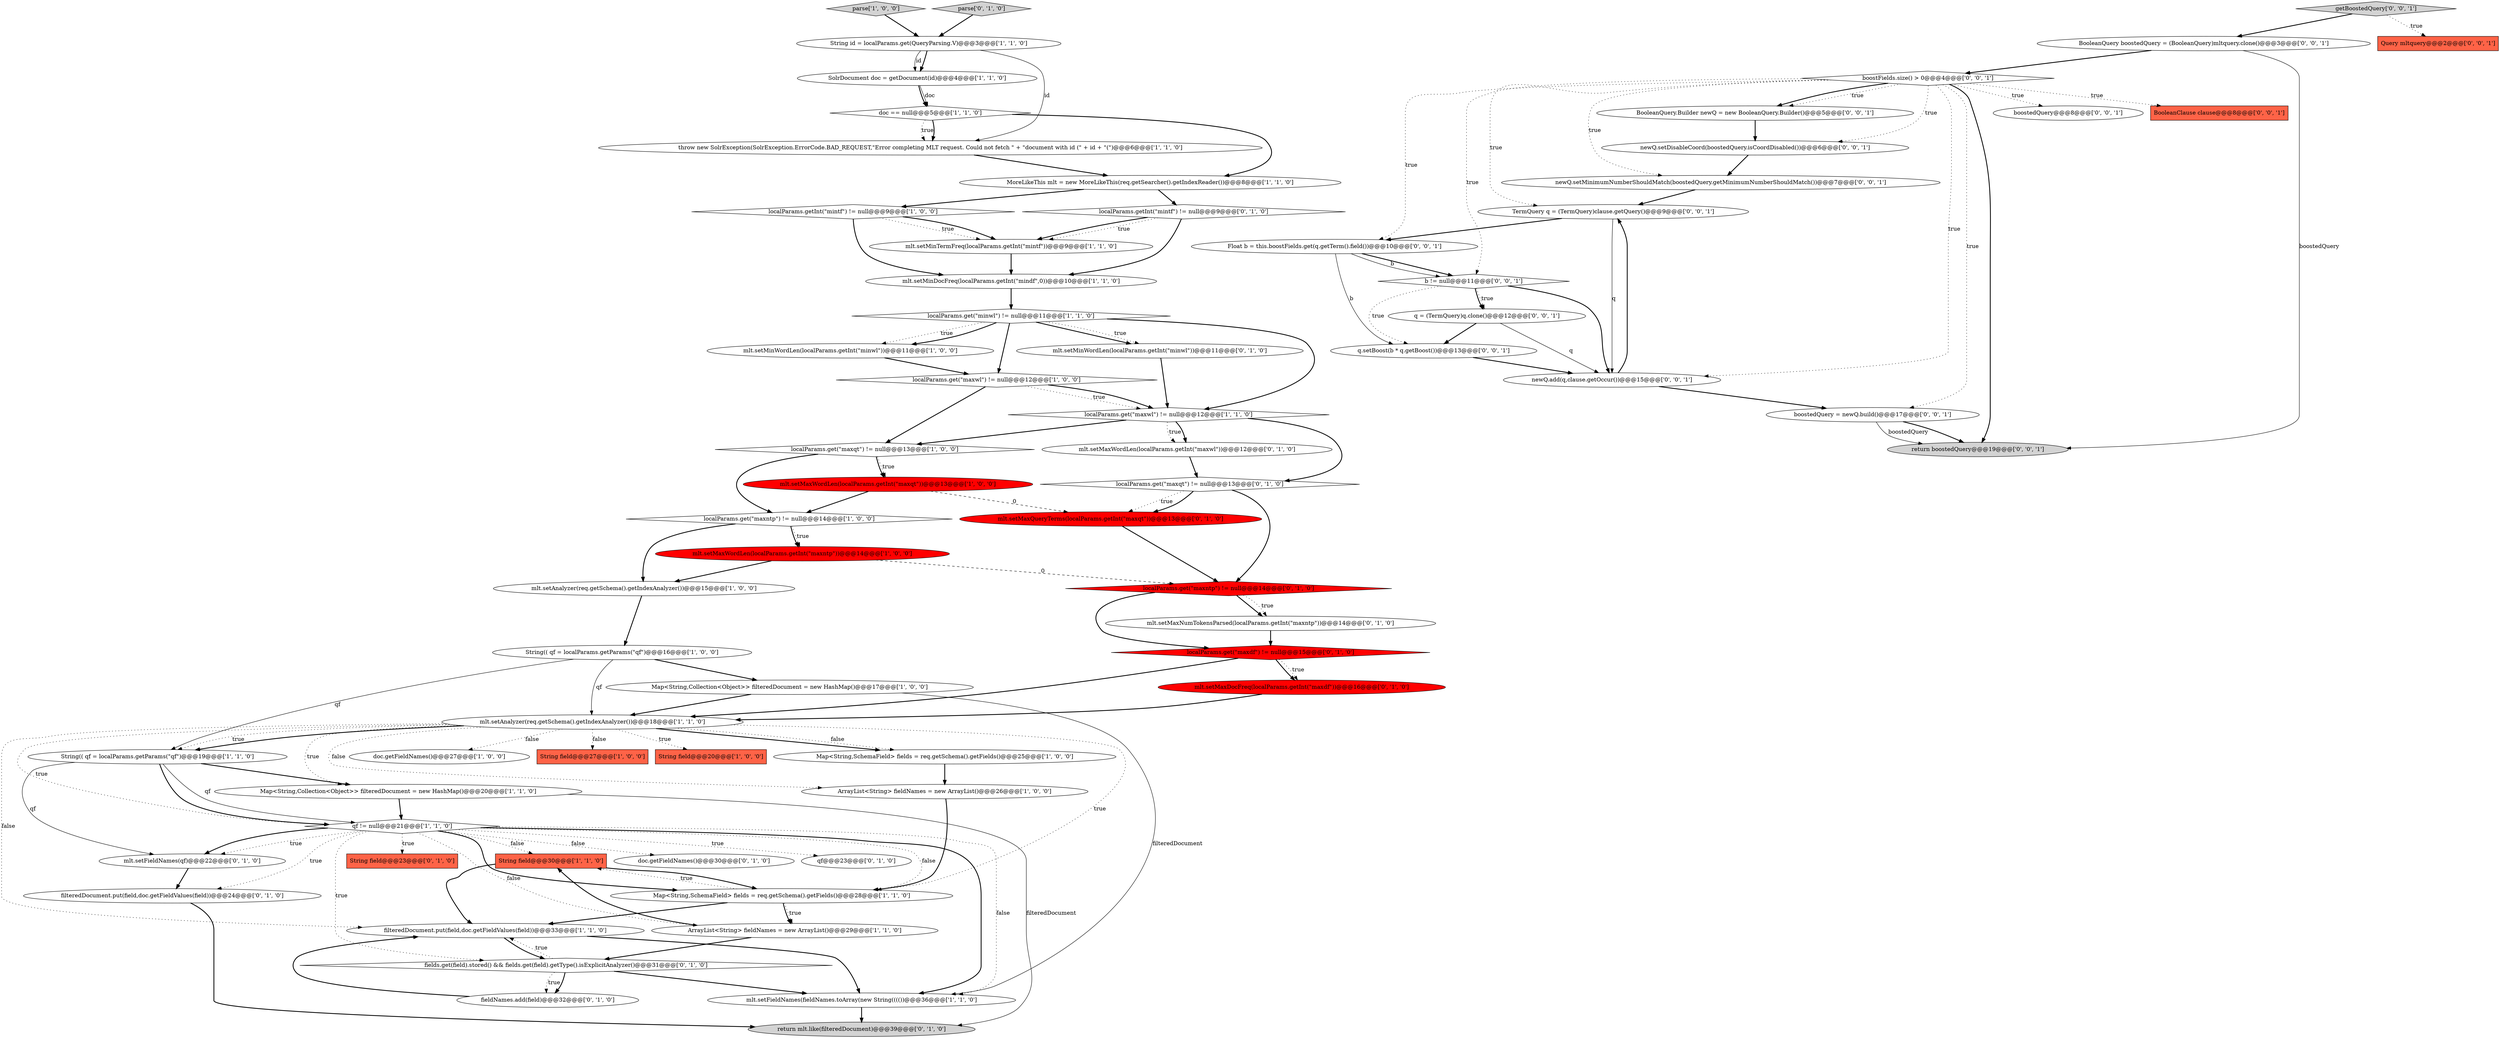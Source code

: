 digraph {
37 [style = filled, label = "mlt.setMaxWordLen(localParams.getInt(\"maxwl\"))@@@12@@@['0', '1', '0']", fillcolor = white, shape = ellipse image = "AAA0AAABBB2BBB"];
46 [style = filled, label = "localParams.get(\"maxntp\") != null@@@14@@@['0', '1', '0']", fillcolor = red, shape = diamond image = "AAA1AAABBB2BBB"];
54 [style = filled, label = "BooleanQuery.Builder newQ = new BooleanQuery.Builder()@@@5@@@['0', '0', '1']", fillcolor = white, shape = ellipse image = "AAA0AAABBB3BBB"];
8 [style = filled, label = "String field@@@30@@@['1', '1', '0']", fillcolor = tomato, shape = box image = "AAA0AAABBB1BBB"];
22 [style = filled, label = "throw new SolrException(SolrException.ErrorCode.BAD_REQUEST,\"Error completing MLT request. Could not fetch \" + \"document with id (\" + id + \"(\")@@@6@@@['1', '1', '0']", fillcolor = white, shape = ellipse image = "AAA0AAABBB1BBB"];
25 [style = filled, label = "String field@@@20@@@['1', '0', '0']", fillcolor = tomato, shape = box image = "AAA0AAABBB1BBB"];
24 [style = filled, label = "String(( qf = localParams.getParams(\"qf\")@@@16@@@['1', '0', '0']", fillcolor = white, shape = ellipse image = "AAA0AAABBB1BBB"];
13 [style = filled, label = "String(( qf = localParams.getParams(\"qf\")@@@19@@@['1', '1', '0']", fillcolor = white, shape = ellipse image = "AAA0AAABBB1BBB"];
20 [style = filled, label = "String id = localParams.get(QueryParsing.V)@@@3@@@['1', '1', '0']", fillcolor = white, shape = ellipse image = "AAA0AAABBB1BBB"];
67 [style = filled, label = "newQ.setDisableCoord(boostedQuery.isCoordDisabled())@@@6@@@['0', '0', '1']", fillcolor = white, shape = ellipse image = "AAA0AAABBB3BBB"];
41 [style = filled, label = "fields.get(field).stored() && fields.get(field).getType().isExplicitAnalyzer()@@@31@@@['0', '1', '0']", fillcolor = white, shape = diamond image = "AAA0AAABBB2BBB"];
5 [style = filled, label = "filteredDocument.put(field,doc.getFieldValues(field))@@@33@@@['1', '1', '0']", fillcolor = white, shape = ellipse image = "AAA0AAABBB1BBB"];
48 [style = filled, label = "localParams.get(\"maxdf\") != null@@@15@@@['0', '1', '0']", fillcolor = red, shape = diamond image = "AAA1AAABBB2BBB"];
9 [style = filled, label = "qf != null@@@21@@@['1', '1', '0']", fillcolor = white, shape = diamond image = "AAA0AAABBB1BBB"];
60 [style = filled, label = "newQ.add(q,clause.getOccur())@@@15@@@['0', '0', '1']", fillcolor = white, shape = ellipse image = "AAA0AAABBB3BBB"];
34 [style = filled, label = "filteredDocument.put(field,doc.getFieldValues(field))@@@24@@@['0', '1', '0']", fillcolor = white, shape = ellipse image = "AAA0AAABBB2BBB"];
0 [style = filled, label = "mlt.setAnalyzer(req.getSchema().getIndexAnalyzer())@@@18@@@['1', '1', '0']", fillcolor = white, shape = ellipse image = "AAA0AAABBB1BBB"];
68 [style = filled, label = "boostedQuery@@@8@@@['0', '0', '1']", fillcolor = white, shape = ellipse image = "AAA0AAABBB3BBB"];
35 [style = filled, label = "mlt.setMinWordLen(localParams.getInt(\"minwl\"))@@@11@@@['0', '1', '0']", fillcolor = white, shape = ellipse image = "AAA0AAABBB2BBB"];
1 [style = filled, label = "SolrDocument doc = getDocument(id)@@@4@@@['1', '1', '0']", fillcolor = white, shape = ellipse image = "AAA0AAABBB1BBB"];
10 [style = filled, label = "localParams.get(\"maxwl\") != null@@@12@@@['1', '0', '0']", fillcolor = white, shape = diamond image = "AAA0AAABBB1BBB"];
12 [style = filled, label = "parse['1', '0', '0']", fillcolor = lightgray, shape = diamond image = "AAA0AAABBB1BBB"];
66 [style = filled, label = "boostFields.size() > 0@@@4@@@['0', '0', '1']", fillcolor = white, shape = diamond image = "AAA0AAABBB3BBB"];
17 [style = filled, label = "mlt.setMinWordLen(localParams.getInt(\"minwl\"))@@@11@@@['1', '0', '0']", fillcolor = white, shape = ellipse image = "AAA0AAABBB1BBB"];
61 [style = filled, label = "TermQuery q = (TermQuery)clause.getQuery()@@@9@@@['0', '0', '1']", fillcolor = white, shape = ellipse image = "AAA0AAABBB3BBB"];
4 [style = filled, label = "localParams.getInt(\"mintf\") != null@@@9@@@['1', '0', '0']", fillcolor = white, shape = diamond image = "AAA0AAABBB1BBB"];
49 [style = filled, label = "localParams.getInt(\"mintf\") != null@@@9@@@['0', '1', '0']", fillcolor = white, shape = diamond image = "AAA0AAABBB2BBB"];
21 [style = filled, label = "localParams.get(\"minwl\") != null@@@11@@@['1', '1', '0']", fillcolor = white, shape = diamond image = "AAA0AAABBB1BBB"];
7 [style = filled, label = "localParams.get(\"maxntp\") != null@@@14@@@['1', '0', '0']", fillcolor = white, shape = diamond image = "AAA0AAABBB1BBB"];
55 [style = filled, label = "q.setBoost(b * q.getBoost())@@@13@@@['0', '0', '1']", fillcolor = white, shape = ellipse image = "AAA0AAABBB3BBB"];
57 [style = filled, label = "boostedQuery = newQ.build()@@@17@@@['0', '0', '1']", fillcolor = white, shape = ellipse image = "AAA0AAABBB3BBB"];
59 [style = filled, label = "BooleanClause clause@@@8@@@['0', '0', '1']", fillcolor = tomato, shape = box image = "AAA0AAABBB3BBB"];
23 [style = filled, label = "localParams.get(\"maxqt\") != null@@@13@@@['1', '0', '0']", fillcolor = white, shape = diamond image = "AAA0AAABBB1BBB"];
11 [style = filled, label = "ArrayList<String> fieldNames = new ArrayList()@@@29@@@['1', '1', '0']", fillcolor = white, shape = ellipse image = "AAA0AAABBB1BBB"];
3 [style = filled, label = "mlt.setFieldNames(fieldNames.toArray(new String(((())@@@36@@@['1', '1', '0']", fillcolor = white, shape = ellipse image = "AAA0AAABBB1BBB"];
36 [style = filled, label = "parse['0', '1', '0']", fillcolor = lightgray, shape = diamond image = "AAA0AAABBB2BBB"];
50 [style = filled, label = "mlt.setMaxDocFreq(localParams.getInt(\"maxdf\"))@@@16@@@['0', '1', '0']", fillcolor = red, shape = ellipse image = "AAA1AAABBB2BBB"];
56 [style = filled, label = "Query mltquery@@@2@@@['0', '0', '1']", fillcolor = tomato, shape = box image = "AAA0AAABBB3BBB"];
62 [style = filled, label = "newQ.setMinimumNumberShouldMatch(boostedQuery.getMinimumNumberShouldMatch())@@@7@@@['0', '0', '1']", fillcolor = white, shape = ellipse image = "AAA0AAABBB3BBB"];
29 [style = filled, label = "mlt.setMinDocFreq(localParams.getInt(\"mindf\",0))@@@10@@@['1', '1', '0']", fillcolor = white, shape = ellipse image = "AAA0AAABBB1BBB"];
33 [style = filled, label = "Map<String,Collection<Object>> filteredDocument = new HashMap()@@@20@@@['1', '1', '0']", fillcolor = white, shape = ellipse image = "AAA0AAABBB1BBB"];
52 [style = filled, label = "q = (TermQuery)q.clone()@@@12@@@['0', '0', '1']", fillcolor = white, shape = ellipse image = "AAA0AAABBB3BBB"];
45 [style = filled, label = "String field@@@23@@@['0', '1', '0']", fillcolor = tomato, shape = box image = "AAA0AAABBB2BBB"];
26 [style = filled, label = "Map<String,SchemaField> fields = req.getSchema().getFields()@@@28@@@['1', '1', '0']", fillcolor = white, shape = ellipse image = "AAA0AAABBB1BBB"];
16 [style = filled, label = "mlt.setMaxWordLen(localParams.getInt(\"maxntp\"))@@@14@@@['1', '0', '0']", fillcolor = red, shape = ellipse image = "AAA1AAABBB1BBB"];
39 [style = filled, label = "mlt.setFieldNames(qf)@@@22@@@['0', '1', '0']", fillcolor = white, shape = ellipse image = "AAA0AAABBB2BBB"];
40 [style = filled, label = "doc.getFieldNames()@@@30@@@['0', '1', '0']", fillcolor = white, shape = ellipse image = "AAA0AAABBB2BBB"];
28 [style = filled, label = "mlt.setMinTermFreq(localParams.getInt(\"mintf\"))@@@9@@@['1', '1', '0']", fillcolor = white, shape = ellipse image = "AAA0AAABBB1BBB"];
19 [style = filled, label = "doc == null@@@5@@@['1', '1', '0']", fillcolor = white, shape = diamond image = "AAA0AAABBB1BBB"];
27 [style = filled, label = "doc.getFieldNames()@@@27@@@['1', '0', '0']", fillcolor = white, shape = ellipse image = "AAA0AAABBB1BBB"];
6 [style = filled, label = "MoreLikeThis mlt = new MoreLikeThis(req.getSearcher().getIndexReader())@@@8@@@['1', '1', '0']", fillcolor = white, shape = ellipse image = "AAA0AAABBB1BBB"];
31 [style = filled, label = "String field@@@27@@@['1', '0', '0']", fillcolor = tomato, shape = box image = "AAA0AAABBB1BBB"];
32 [style = filled, label = "mlt.setMaxWordLen(localParams.getInt(\"maxqt\"))@@@13@@@['1', '0', '0']", fillcolor = red, shape = ellipse image = "AAA1AAABBB1BBB"];
42 [style = filled, label = "return mlt.like(filteredDocument)@@@39@@@['0', '1', '0']", fillcolor = lightgray, shape = ellipse image = "AAA0AAABBB2BBB"];
30 [style = filled, label = "localParams.get(\"maxwl\") != null@@@12@@@['1', '1', '0']", fillcolor = white, shape = diamond image = "AAA0AAABBB1BBB"];
51 [style = filled, label = "fieldNames.add(field)@@@32@@@['0', '1', '0']", fillcolor = white, shape = ellipse image = "AAA0AAABBB2BBB"];
53 [style = filled, label = "BooleanQuery boostedQuery = (BooleanQuery)mltquery.clone()@@@3@@@['0', '0', '1']", fillcolor = white, shape = ellipse image = "AAA0AAABBB3BBB"];
65 [style = filled, label = "getBoostedQuery['0', '0', '1']", fillcolor = lightgray, shape = diamond image = "AAA0AAABBB3BBB"];
64 [style = filled, label = "b != null@@@11@@@['0', '0', '1']", fillcolor = white, shape = diamond image = "AAA0AAABBB3BBB"];
2 [style = filled, label = "Map<String,Collection<Object>> filteredDocument = new HashMap()@@@17@@@['1', '0', '0']", fillcolor = white, shape = ellipse image = "AAA0AAABBB1BBB"];
47 [style = filled, label = "mlt.setMaxQueryTerms(localParams.getInt(\"maxqt\"))@@@13@@@['0', '1', '0']", fillcolor = red, shape = ellipse image = "AAA1AAABBB2BBB"];
58 [style = filled, label = "return boostedQuery@@@19@@@['0', '0', '1']", fillcolor = lightgray, shape = ellipse image = "AAA0AAABBB3BBB"];
44 [style = filled, label = "localParams.get(\"maxqt\") != null@@@13@@@['0', '1', '0']", fillcolor = white, shape = diamond image = "AAA0AAABBB2BBB"];
18 [style = filled, label = "Map<String,SchemaField> fields = req.getSchema().getFields()@@@25@@@['1', '0', '0']", fillcolor = white, shape = ellipse image = "AAA0AAABBB1BBB"];
63 [style = filled, label = "Float b = this.boostFields.get(q.getTerm().field())@@@10@@@['0', '0', '1']", fillcolor = white, shape = ellipse image = "AAA0AAABBB3BBB"];
14 [style = filled, label = "ArrayList<String> fieldNames = new ArrayList()@@@26@@@['1', '0', '0']", fillcolor = white, shape = ellipse image = "AAA0AAABBB1BBB"];
43 [style = filled, label = "mlt.setMaxNumTokensParsed(localParams.getInt(\"maxntp\"))@@@14@@@['0', '1', '0']", fillcolor = white, shape = ellipse image = "AAA0AAABBB2BBB"];
15 [style = filled, label = "mlt.setAnalyzer(req.getSchema().getIndexAnalyzer())@@@15@@@['1', '0', '0']", fillcolor = white, shape = ellipse image = "AAA0AAABBB1BBB"];
38 [style = filled, label = "qf@@@23@@@['0', '1', '0']", fillcolor = white, shape = ellipse image = "AAA0AAABBB2BBB"];
5->3 [style = bold, label=""];
32->47 [style = dashed, label="0"];
21->10 [style = bold, label=""];
51->5 [style = bold, label=""];
66->63 [style = dotted, label="true"];
66->68 [style = dotted, label="true"];
0->13 [style = bold, label=""];
62->61 [style = bold, label=""];
2->3 [style = solid, label="filteredDocument"];
57->58 [style = bold, label=""];
52->55 [style = bold, label=""];
21->30 [style = bold, label=""];
46->48 [style = bold, label=""];
10->30 [style = dotted, label="true"];
0->25 [style = dotted, label="true"];
36->20 [style = bold, label=""];
26->11 [style = bold, label=""];
52->60 [style = solid, label="q"];
9->11 [style = dotted, label="false"];
9->26 [style = bold, label=""];
44->46 [style = bold, label=""];
1->19 [style = solid, label="doc"];
66->64 [style = dotted, label="true"];
7->16 [style = bold, label=""];
7->16 [style = dotted, label="true"];
0->14 [style = dotted, label="false"];
0->5 [style = dotted, label="false"];
44->47 [style = dotted, label="true"];
41->51 [style = dotted, label="true"];
9->26 [style = dotted, label="false"];
21->35 [style = bold, label=""];
64->52 [style = dotted, label="true"];
44->47 [style = bold, label=""];
64->60 [style = bold, label=""];
33->42 [style = solid, label="filteredDocument"];
55->60 [style = bold, label=""];
9->41 [style = dotted, label="true"];
0->31 [style = dotted, label="false"];
9->39 [style = bold, label=""];
64->52 [style = bold, label=""];
39->34 [style = bold, label=""];
66->54 [style = dotted, label="true"];
48->50 [style = bold, label=""];
6->49 [style = bold, label=""];
32->7 [style = bold, label=""];
34->42 [style = bold, label=""];
21->17 [style = dotted, label="true"];
19->6 [style = bold, label=""];
9->38 [style = dotted, label="true"];
66->54 [style = bold, label=""];
4->28 [style = dotted, label="true"];
41->5 [style = dotted, label="true"];
9->8 [style = dotted, label="false"];
6->4 [style = bold, label=""];
65->56 [style = dotted, label="true"];
60->57 [style = bold, label=""];
57->58 [style = solid, label="boostedQuery"];
20->22 [style = solid, label="id"];
19->22 [style = dotted, label="true"];
11->8 [style = bold, label=""];
23->7 [style = bold, label=""];
65->53 [style = bold, label=""];
1->19 [style = bold, label=""];
0->26 [style = dotted, label="true"];
19->22 [style = bold, label=""];
13->9 [style = solid, label="qf"];
61->63 [style = bold, label=""];
21->35 [style = dotted, label="true"];
30->44 [style = bold, label=""];
22->6 [style = bold, label=""];
46->43 [style = bold, label=""];
64->55 [style = dotted, label="true"];
28->29 [style = bold, label=""];
17->10 [style = bold, label=""];
66->60 [style = dotted, label="true"];
26->8 [style = dotted, label="true"];
66->67 [style = dotted, label="true"];
9->3 [style = dotted, label="false"];
23->32 [style = bold, label=""];
12->20 [style = bold, label=""];
49->28 [style = bold, label=""];
4->29 [style = bold, label=""];
20->1 [style = bold, label=""];
29->21 [style = bold, label=""];
3->42 [style = bold, label=""];
66->58 [style = bold, label=""];
23->32 [style = dotted, label="true"];
11->41 [style = bold, label=""];
2->0 [style = bold, label=""];
49->28 [style = dotted, label="true"];
60->61 [style = bold, label=""];
54->67 [style = bold, label=""];
9->45 [style = dotted, label="true"];
10->23 [style = bold, label=""];
50->0 [style = bold, label=""];
61->60 [style = solid, label="q"];
37->44 [style = bold, label=""];
66->59 [style = dotted, label="true"];
9->3 [style = bold, label=""];
7->15 [style = bold, label=""];
0->18 [style = bold, label=""];
30->37 [style = dotted, label="true"];
13->9 [style = bold, label=""];
26->11 [style = dotted, label="true"];
35->30 [style = bold, label=""];
0->9 [style = dotted, label="true"];
10->30 [style = bold, label=""];
0->27 [style = dotted, label="false"];
9->40 [style = dotted, label="false"];
49->29 [style = bold, label=""];
16->15 [style = bold, label=""];
66->62 [style = dotted, label="true"];
66->61 [style = dotted, label="true"];
0->13 [style = dotted, label="true"];
24->2 [style = bold, label=""];
48->50 [style = dotted, label="true"];
26->5 [style = bold, label=""];
63->64 [style = bold, label=""];
53->58 [style = solid, label="boostedQuery"];
63->64 [style = solid, label="b"];
43->48 [style = bold, label=""];
30->23 [style = bold, label=""];
41->3 [style = bold, label=""];
0->33 [style = dotted, label="true"];
0->18 [style = dotted, label="false"];
20->1 [style = solid, label="id"];
47->46 [style = bold, label=""];
30->37 [style = bold, label=""];
33->9 [style = bold, label=""];
4->28 [style = bold, label=""];
48->0 [style = bold, label=""];
16->46 [style = dashed, label="0"];
67->62 [style = bold, label=""];
14->26 [style = bold, label=""];
66->57 [style = dotted, label="true"];
5->41 [style = bold, label=""];
8->5 [style = bold, label=""];
9->34 [style = dotted, label="true"];
41->51 [style = bold, label=""];
63->55 [style = solid, label="b"];
53->66 [style = bold, label=""];
15->24 [style = bold, label=""];
24->13 [style = solid, label="qf"];
9->39 [style = dotted, label="true"];
24->0 [style = solid, label="qf"];
13->33 [style = bold, label=""];
21->17 [style = bold, label=""];
18->14 [style = bold, label=""];
13->39 [style = solid, label="qf"];
46->43 [style = dotted, label="true"];
8->26 [style = bold, label=""];
}

